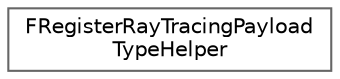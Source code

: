digraph "Graphical Class Hierarchy"
{
 // INTERACTIVE_SVG=YES
 // LATEX_PDF_SIZE
  bgcolor="transparent";
  edge [fontname=Helvetica,fontsize=10,labelfontname=Helvetica,labelfontsize=10];
  node [fontname=Helvetica,fontsize=10,shape=box,height=0.2,width=0.4];
  rankdir="LR";
  Node0 [id="Node000000",label="FRegisterRayTracingPayload\lTypeHelper",height=0.2,width=0.4,color="grey40", fillcolor="white", style="filled",URL="$d3/d35/structFRegisterRayTracingPayloadTypeHelper.html",tooltip=" "];
}
